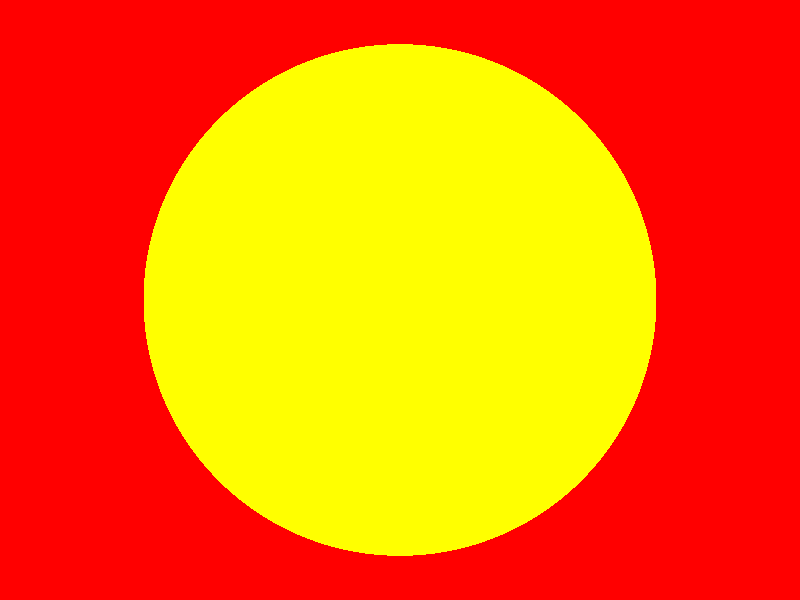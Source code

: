 #include "colors.inc"
background { color Red }
camera {
    location <0, 2,-3>
    look_at  <0, 1,  2>
}
sphere {
    <0, 1, 2>, 2
    texture {
        pigment { color Yellow }
    }
}
light_source { <2, 4, -2> color White}